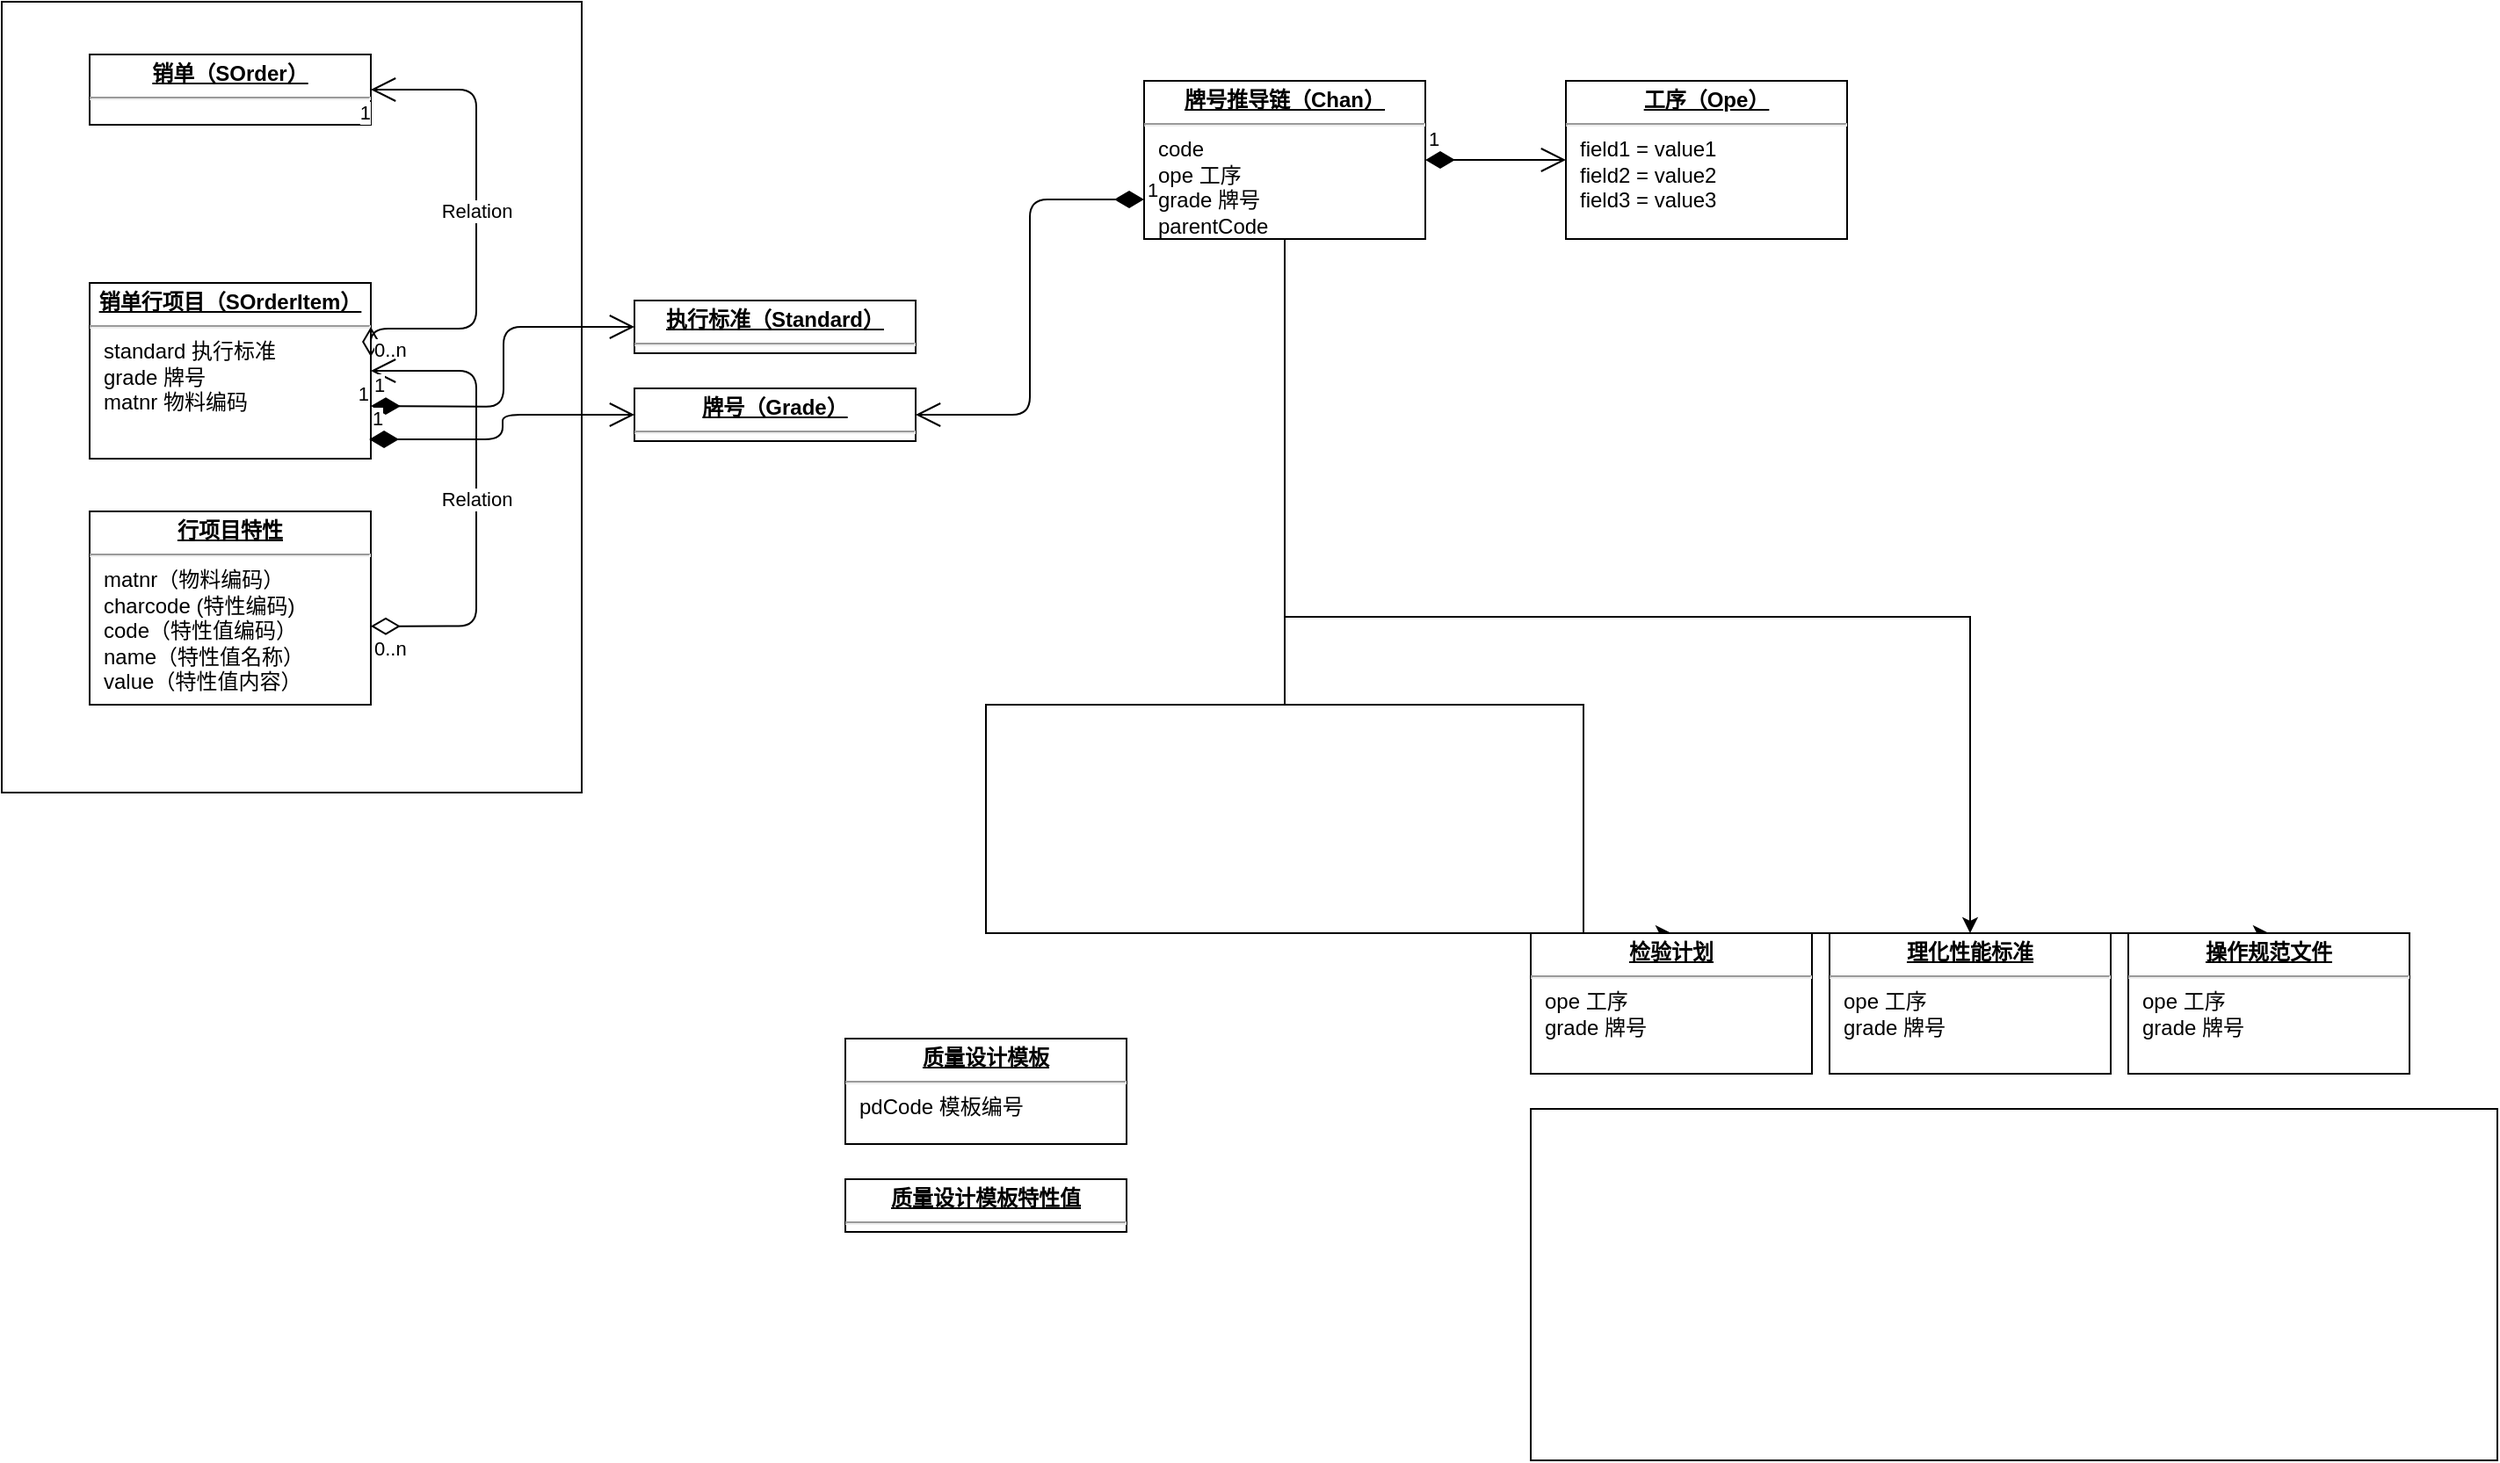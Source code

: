 <mxfile version="14.7.0" type="github">
  <diagram id="wDkvw0Li7lhQuUnuCopA" name="Page-1">
    <mxGraphModel dx="2048" dy="645" grid="1" gridSize="10" guides="1" tooltips="1" connect="1" arrows="1" fold="1" page="1" pageScale="1" pageWidth="827" pageHeight="1169" math="0" shadow="0">
      <root>
        <mxCell id="0" />
        <mxCell id="1" parent="0" />
        <mxCell id="1j3gliMTqgzObGHV8MeY-13" value="" style="rounded=0;whiteSpace=wrap;html=1;" vertex="1" parent="1">
          <mxGeometry x="150" y="710" width="550" height="200" as="geometry" />
        </mxCell>
        <mxCell id="1j3gliMTqgzObGHV8MeY-6" value="" style="rounded=0;whiteSpace=wrap;html=1;" vertex="1" parent="1">
          <mxGeometry x="-720" y="80" width="330" height="450" as="geometry" />
        </mxCell>
        <mxCell id="4ImDhPs0vx_Z9GY7AcT3-2" value="&lt;p style=&quot;margin: 0px ; margin-top: 4px ; text-align: center ; text-decoration: underline&quot;&gt;&lt;b&gt;工序（Ope）&lt;/b&gt;&lt;/p&gt;&lt;hr&gt;&lt;p style=&quot;margin: 0px ; margin-left: 8px&quot;&gt;field1 = value1&lt;br&gt;field2 = value2&lt;br&gt;field3 = value3&lt;/p&gt;" style="verticalAlign=top;align=left;overflow=fill;fontSize=12;fontFamily=Helvetica;html=1;" parent="1" vertex="1">
          <mxGeometry x="170" y="125" width="160" height="90" as="geometry" />
        </mxCell>
        <mxCell id="1j3gliMTqgzObGHV8MeY-16" value="" style="edgeStyle=orthogonalEdgeStyle;rounded=0;orthogonalLoop=1;jettySize=auto;html=1;exitX=0.5;exitY=1;exitDx=0;exitDy=0;entryX=0.5;entryY=0;entryDx=0;entryDy=0;" edge="1" parent="1" source="4ImDhPs0vx_Z9GY7AcT3-14" target="1j3gliMTqgzObGHV8MeY-9">
          <mxGeometry relative="1" as="geometry">
            <mxPoint x="10" y="390" as="targetPoint" />
            <Array as="points">
              <mxPoint x="10" y="480" />
              <mxPoint x="-160" y="480" />
            </Array>
          </mxGeometry>
        </mxCell>
        <mxCell id="1j3gliMTqgzObGHV8MeY-19" style="edgeStyle=orthogonalEdgeStyle;rounded=0;orthogonalLoop=1;jettySize=auto;html=1;entryX=0.5;entryY=0;entryDx=0;entryDy=0;" edge="1" parent="1" source="4ImDhPs0vx_Z9GY7AcT3-14" target="1j3gliMTqgzObGHV8MeY-10">
          <mxGeometry relative="1" as="geometry">
            <mxPoint x="30" y="360" as="targetPoint" />
            <Array as="points">
              <mxPoint x="10" y="430" />
            </Array>
          </mxGeometry>
        </mxCell>
        <mxCell id="1j3gliMTqgzObGHV8MeY-20" style="edgeStyle=orthogonalEdgeStyle;rounded=0;orthogonalLoop=1;jettySize=auto;html=1;entryX=0.5;entryY=0;entryDx=0;entryDy=0;exitX=0.5;exitY=1;exitDx=0;exitDy=0;" edge="1" parent="1" source="4ImDhPs0vx_Z9GY7AcT3-14" target="1j3gliMTqgzObGHV8MeY-12">
          <mxGeometry relative="1" as="geometry">
            <Array as="points">
              <mxPoint x="10" y="480" />
              <mxPoint x="180" y="480" />
            </Array>
          </mxGeometry>
        </mxCell>
        <mxCell id="4ImDhPs0vx_Z9GY7AcT3-14" value="&lt;p style=&quot;margin: 0px ; margin-top: 4px ; text-align: center ; text-decoration: underline&quot;&gt;&lt;b&gt;牌号推导链（Chan）&lt;/b&gt;&lt;/p&gt;&lt;hr&gt;&lt;p style=&quot;margin: 0px ; margin-left: 8px&quot;&gt;code&lt;/p&gt;&lt;p style=&quot;margin: 0px ; margin-left: 8px&quot;&gt;ope 工序&lt;br&gt;grade 牌号&lt;/p&gt;&lt;p style=&quot;margin: 0px ; margin-left: 8px&quot;&gt;parentCode&lt;/p&gt;" style="verticalAlign=top;align=left;overflow=fill;fontSize=12;fontFamily=Helvetica;html=1;" parent="1" vertex="1">
          <mxGeometry x="-70" y="125" width="160" height="90" as="geometry" />
        </mxCell>
        <mxCell id="4ImDhPs0vx_Z9GY7AcT3-18" value="1" style="endArrow=open;html=1;endSize=12;startArrow=diamondThin;startSize=14;startFill=1;edgeStyle=orthogonalEdgeStyle;align=left;verticalAlign=bottom;entryX=0;entryY=0.5;entryDx=0;entryDy=0;exitX=1;exitY=0.5;exitDx=0;exitDy=0;" parent="1" source="4ImDhPs0vx_Z9GY7AcT3-14" target="4ImDhPs0vx_Z9GY7AcT3-2" edge="1">
          <mxGeometry x="-1" y="3" relative="1" as="geometry">
            <mxPoint x="100" y="190" as="sourcePoint" />
            <mxPoint x="90" y="315" as="targetPoint" />
          </mxGeometry>
        </mxCell>
        <mxCell id="4ImDhPs0vx_Z9GY7AcT3-31" value="&lt;p style=&quot;margin: 0px ; margin-top: 4px ; text-align: center ; text-decoration: underline&quot;&gt;&lt;b&gt;执行标准（Standard）&lt;/b&gt;&lt;/p&gt;&lt;hr&gt;&lt;p style=&quot;margin: 0px ; margin-left: 8px&quot;&gt;&lt;br&gt;&lt;/p&gt;" style="verticalAlign=top;align=left;overflow=fill;fontSize=12;fontFamily=Helvetica;html=1;" parent="1" vertex="1">
          <mxGeometry x="-360" y="250" width="160" height="30" as="geometry" />
        </mxCell>
        <mxCell id="4ImDhPs0vx_Z9GY7AcT3-32" value="&lt;p style=&quot;margin: 0px ; margin-top: 4px ; text-align: center ; text-decoration: underline&quot;&gt;&lt;b&gt;销单（SOrder）&lt;/b&gt;&lt;/p&gt;&lt;hr&gt;&lt;p style=&quot;margin: 0px ; margin-left: 8px&quot;&gt;&lt;br&gt;&lt;/p&gt;" style="verticalAlign=top;align=left;overflow=fill;fontSize=12;fontFamily=Helvetica;html=1;" parent="1" vertex="1">
          <mxGeometry x="-670" y="110" width="160" height="40" as="geometry" />
        </mxCell>
        <mxCell id="4ImDhPs0vx_Z9GY7AcT3-33" value="&lt;p style=&quot;margin: 0px ; margin-top: 4px ; text-align: center ; text-decoration: underline&quot;&gt;&lt;b&gt;销单行项目（SOrderItem）&lt;/b&gt;&lt;/p&gt;&lt;hr&gt;&lt;p style=&quot;margin: 0px ; margin-left: 8px&quot;&gt;standard 执行标准&lt;br&gt;grade 牌号&lt;br&gt;&lt;/p&gt;&lt;p style=&quot;margin: 0px ; margin-left: 8px&quot;&gt;matnr 物料编码&lt;/p&gt;" style="verticalAlign=top;align=left;overflow=fill;fontSize=12;fontFamily=Helvetica;html=1;" parent="1" vertex="1">
          <mxGeometry x="-670" y="240" width="160" height="100" as="geometry" />
        </mxCell>
        <mxCell id="4ImDhPs0vx_Z9GY7AcT3-34" value="Relation" style="endArrow=open;html=1;endSize=12;startArrow=diamondThin;startSize=14;startFill=0;edgeStyle=orthogonalEdgeStyle;entryX=1;entryY=0.5;entryDx=0;entryDy=0;exitX=1;exitY=0.25;exitDx=0;exitDy=0;" parent="1" source="4ImDhPs0vx_Z9GY7AcT3-33" target="4ImDhPs0vx_Z9GY7AcT3-32" edge="1">
          <mxGeometry relative="1" as="geometry">
            <mxPoint x="-340" y="510" as="sourcePoint" />
            <mxPoint x="-180" y="510" as="targetPoint" />
            <Array as="points">
              <mxPoint x="-450" y="266" />
              <mxPoint x="-450" y="130" />
            </Array>
          </mxGeometry>
        </mxCell>
        <mxCell id="4ImDhPs0vx_Z9GY7AcT3-35" value="0..n" style="edgeLabel;resizable=0;html=1;align=left;verticalAlign=top;" parent="4ImDhPs0vx_Z9GY7AcT3-34" connectable="0" vertex="1">
          <mxGeometry x="-1" relative="1" as="geometry" />
        </mxCell>
        <mxCell id="4ImDhPs0vx_Z9GY7AcT3-36" value="1" style="edgeLabel;resizable=0;html=1;align=right;verticalAlign=top;" parent="4ImDhPs0vx_Z9GY7AcT3-34" connectable="0" vertex="1">
          <mxGeometry x="1" relative="1" as="geometry" />
        </mxCell>
        <mxCell id="4ImDhPs0vx_Z9GY7AcT3-37" value="&lt;p style=&quot;margin: 0px ; margin-top: 4px ; text-align: center ; text-decoration: underline&quot;&gt;&lt;b&gt;行项目特性&lt;/b&gt;&lt;/p&gt;&lt;hr&gt;&lt;p style=&quot;margin: 0px ; margin-left: 8px&quot;&gt;matnr（物料编码）&lt;/p&gt;&lt;p style=&quot;margin: 0px ; margin-left: 8px&quot;&gt;charcode (特性编码)&lt;/p&gt;&lt;p style=&quot;margin: 0px ; margin-left: 8px&quot;&gt;code（特性值编码）&lt;br&gt;name（特性值名称）&lt;br&gt;value（特性值内容）&lt;/p&gt;" style="verticalAlign=top;align=left;overflow=fill;fontSize=12;fontFamily=Helvetica;html=1;" parent="1" vertex="1">
          <mxGeometry x="-670" y="370" width="160" height="110" as="geometry" />
        </mxCell>
        <mxCell id="4ImDhPs0vx_Z9GY7AcT3-38" value="Relation" style="endArrow=open;html=1;endSize=12;startArrow=diamondThin;startSize=14;startFill=0;edgeStyle=orthogonalEdgeStyle;exitX=1;exitY=0.594;exitDx=0;exitDy=0;exitPerimeter=0;entryX=1;entryY=0.5;entryDx=0;entryDy=0;" parent="1" source="4ImDhPs0vx_Z9GY7AcT3-37" edge="1" target="4ImDhPs0vx_Z9GY7AcT3-33">
          <mxGeometry relative="1" as="geometry">
            <mxPoint x="-410" y="417.5" as="sourcePoint" />
            <mxPoint x="-510" y="300" as="targetPoint" />
            <Array as="points">
              <mxPoint x="-450" y="435" />
              <mxPoint x="-450" y="290" />
            </Array>
          </mxGeometry>
        </mxCell>
        <mxCell id="4ImDhPs0vx_Z9GY7AcT3-39" value="0..n" style="edgeLabel;resizable=0;html=1;align=left;verticalAlign=top;" parent="4ImDhPs0vx_Z9GY7AcT3-38" connectable="0" vertex="1">
          <mxGeometry x="-1" relative="1" as="geometry" />
        </mxCell>
        <mxCell id="4ImDhPs0vx_Z9GY7AcT3-40" value="1" style="edgeLabel;resizable=0;html=1;align=right;verticalAlign=top;" parent="4ImDhPs0vx_Z9GY7AcT3-38" connectable="0" vertex="1">
          <mxGeometry x="1" relative="1" as="geometry" />
        </mxCell>
        <mxCell id="1j3gliMTqgzObGHV8MeY-1" value="&lt;p style=&quot;margin: 0px ; margin-top: 4px ; text-align: center ; text-decoration: underline&quot;&gt;&lt;b&gt;牌号（Grade）&lt;/b&gt;&lt;/p&gt;&lt;hr&gt;&lt;p style=&quot;margin: 0px ; margin-left: 8px&quot;&gt;&lt;br&gt;&lt;/p&gt;" style="verticalAlign=top;align=left;overflow=fill;fontSize=12;fontFamily=Helvetica;html=1;" vertex="1" parent="1">
          <mxGeometry x="-360" y="300" width="160" height="30" as="geometry" />
        </mxCell>
        <mxCell id="1j3gliMTqgzObGHV8MeY-4" value="1" style="endArrow=open;html=1;endSize=12;startArrow=diamondThin;startSize=14;startFill=1;edgeStyle=orthogonalEdgeStyle;align=left;verticalAlign=bottom;entryX=0;entryY=0.5;entryDx=0;entryDy=0;" edge="1" parent="1" target="4ImDhPs0vx_Z9GY7AcT3-31">
          <mxGeometry x="-1" y="3" relative="1" as="geometry">
            <mxPoint x="-510" y="310" as="sourcePoint" />
            <mxPoint x="-250" y="380" as="targetPoint" />
          </mxGeometry>
        </mxCell>
        <mxCell id="1j3gliMTqgzObGHV8MeY-5" value="1" style="endArrow=open;html=1;endSize=12;startArrow=diamondThin;startSize=14;startFill=1;edgeStyle=orthogonalEdgeStyle;align=left;verticalAlign=bottom;exitX=0.994;exitY=0.89;exitDx=0;exitDy=0;entryX=0;entryY=0.5;entryDx=0;entryDy=0;exitPerimeter=0;" edge="1" parent="1" source="4ImDhPs0vx_Z9GY7AcT3-33" target="1j3gliMTqgzObGHV8MeY-1">
          <mxGeometry x="-1" y="3" relative="1" as="geometry">
            <mxPoint x="-500.16" y="337.4" as="sourcePoint" />
            <mxPoint x="-310" y="275" as="targetPoint" />
          </mxGeometry>
        </mxCell>
        <mxCell id="1j3gliMTqgzObGHV8MeY-8" value="1" style="endArrow=open;html=1;endSize=12;startArrow=diamondThin;startSize=14;startFill=1;edgeStyle=orthogonalEdgeStyle;align=left;verticalAlign=bottom;exitX=0;exitY=0.75;exitDx=0;exitDy=0;entryX=1;entryY=0.5;entryDx=0;entryDy=0;" edge="1" parent="1" source="4ImDhPs0vx_Z9GY7AcT3-14" target="1j3gliMTqgzObGHV8MeY-1">
          <mxGeometry x="-1" y="3" relative="1" as="geometry">
            <mxPoint x="-90" y="400.03" as="sourcePoint" />
            <mxPoint x="90" y="422.53" as="targetPoint" />
          </mxGeometry>
        </mxCell>
        <mxCell id="1j3gliMTqgzObGHV8MeY-9" value="&lt;p style=&quot;margin: 0px ; margin-top: 4px ; text-align: center ; text-decoration: underline&quot;&gt;&lt;b&gt;检验计划&lt;/b&gt;&lt;/p&gt;&lt;hr&gt;&lt;p style=&quot;margin: 0px ; margin-left: 8px&quot;&gt;ope 工序&lt;br&gt;grade 牌号&lt;br&gt;&lt;/p&gt;" style="verticalAlign=top;align=left;overflow=fill;fontSize=12;fontFamily=Helvetica;html=1;" vertex="1" parent="1">
          <mxGeometry x="150" y="610" width="160" height="80" as="geometry" />
        </mxCell>
        <mxCell id="1j3gliMTqgzObGHV8MeY-10" value="&lt;p style=&quot;margin: 0px ; margin-top: 4px ; text-align: center ; text-decoration: underline&quot;&gt;&lt;b&gt;理化性能标准&lt;/b&gt;&lt;/p&gt;&lt;hr&gt;&lt;p style=&quot;margin: 0px ; margin-left: 8px&quot;&gt;ope 工序&lt;br&gt;grade 牌号&lt;br&gt;&lt;/p&gt;" style="verticalAlign=top;align=left;overflow=fill;fontSize=12;fontFamily=Helvetica;html=1;" vertex="1" parent="1">
          <mxGeometry x="320" y="610" width="160" height="80" as="geometry" />
        </mxCell>
        <mxCell id="1j3gliMTqgzObGHV8MeY-12" value="&lt;p style=&quot;margin: 0px ; margin-top: 4px ; text-align: center ; text-decoration: underline&quot;&gt;&lt;b&gt;操作规范文件&lt;/b&gt;&lt;/p&gt;&lt;hr&gt;&lt;p style=&quot;margin: 0px ; margin-left: 8px&quot;&gt;ope 工序&lt;br&gt;grade 牌号&lt;br&gt;&lt;/p&gt;" style="verticalAlign=top;align=left;overflow=fill;fontSize=12;fontFamily=Helvetica;html=1;" vertex="1" parent="1">
          <mxGeometry x="490" y="610" width="160" height="80" as="geometry" />
        </mxCell>
        <mxCell id="1j3gliMTqgzObGHV8MeY-21" value="&lt;p style=&quot;margin: 0px ; margin-top: 4px ; text-align: center ; text-decoration: underline&quot;&gt;&lt;b&gt;质量设计模板&lt;/b&gt;&lt;/p&gt;&lt;hr&gt;&lt;p style=&quot;margin: 0px ; margin-left: 8px&quot;&gt;pdCode 模板编号&lt;/p&gt;" style="verticalAlign=top;align=left;overflow=fill;fontSize=12;fontFamily=Helvetica;html=1;" vertex="1" parent="1">
          <mxGeometry x="-240" y="670" width="160" height="60" as="geometry" />
        </mxCell>
        <mxCell id="1j3gliMTqgzObGHV8MeY-22" value="&lt;p style=&quot;margin: 0px ; margin-top: 4px ; text-align: center ; text-decoration: underline&quot;&gt;&lt;b&gt;质量设计模板特性值&lt;/b&gt;&lt;/p&gt;&lt;hr&gt;&lt;p style=&quot;margin: 0px ; margin-left: 8px&quot;&gt;&lt;br&gt;&lt;/p&gt;" style="verticalAlign=top;align=left;overflow=fill;fontSize=12;fontFamily=Helvetica;html=1;" vertex="1" parent="1">
          <mxGeometry x="-240" y="750" width="160" height="30" as="geometry" />
        </mxCell>
      </root>
    </mxGraphModel>
  </diagram>
</mxfile>
